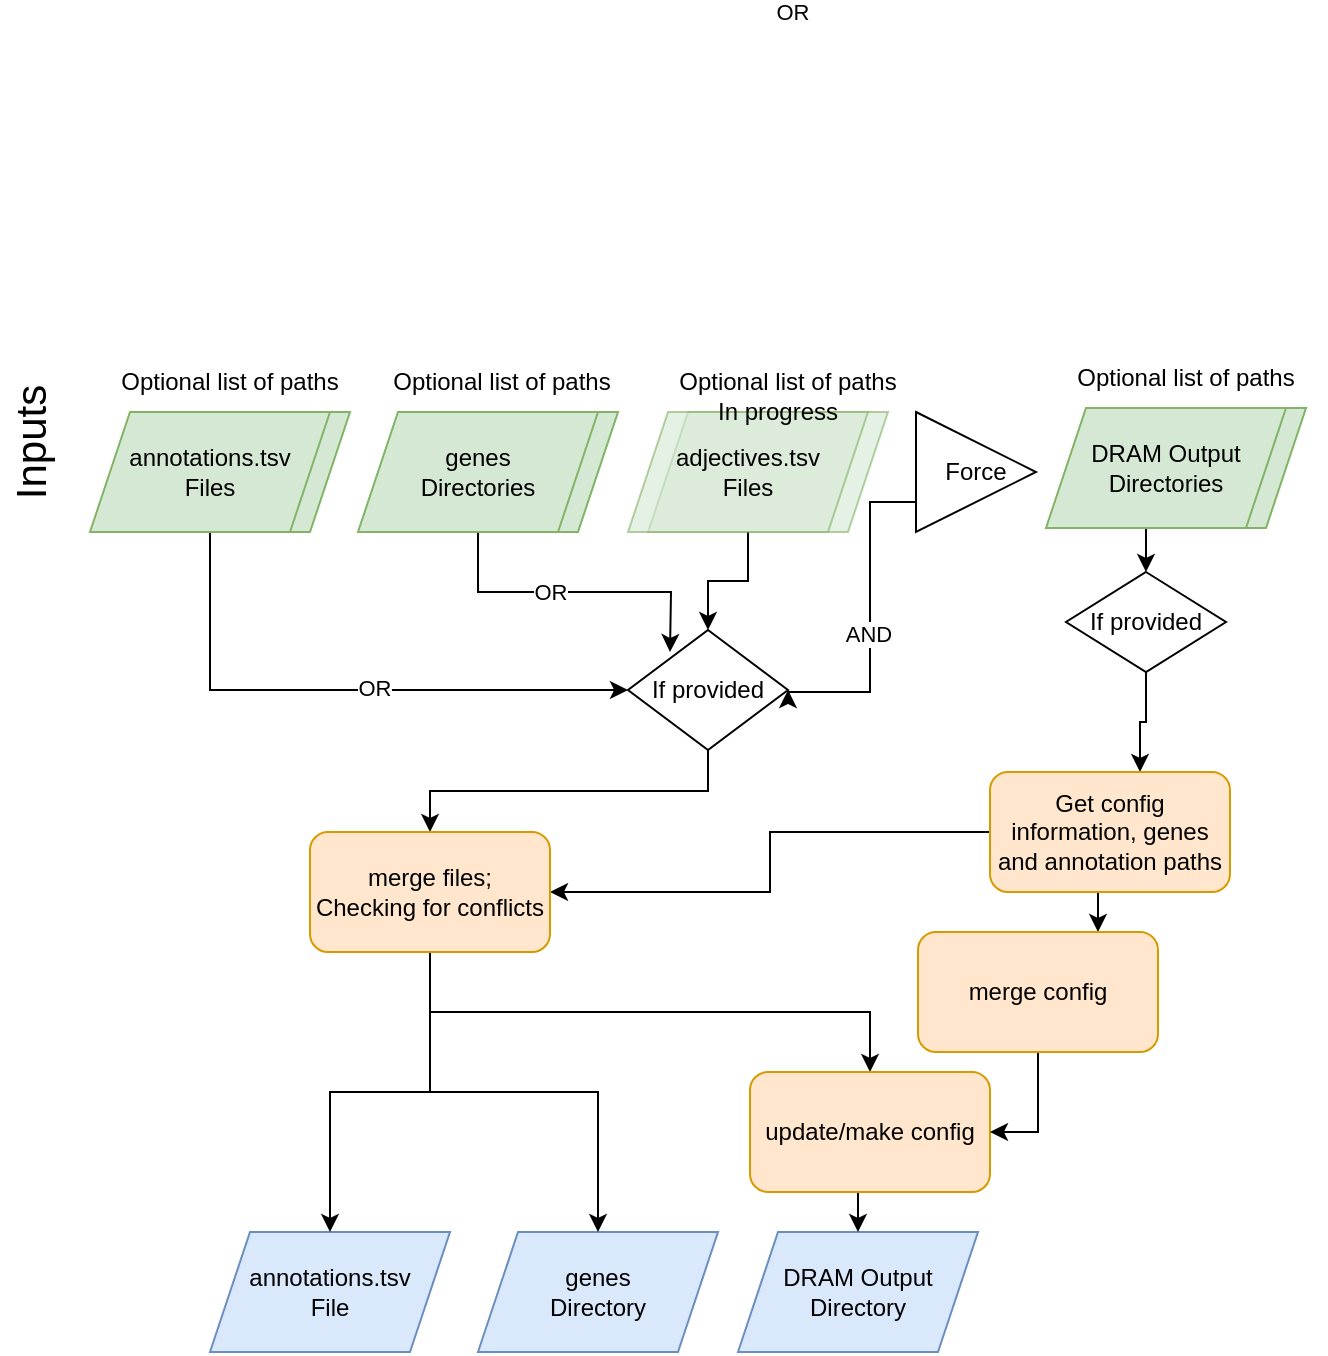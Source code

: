 <mxfile version="21.0.6" type="github">
  <diagram name="Page-1" id="3VVjTzhk1s7mqIIuyEGd">
    <mxGraphModel dx="783" dy="1423" grid="1" gridSize="10" guides="1" tooltips="1" connect="1" arrows="1" fold="1" page="1" pageScale="1" pageWidth="1169" pageHeight="827" math="0" shadow="0">
      <root>
        <mxCell id="0" />
        <mxCell id="1" parent="0" />
        <mxCell id="YDFuvRQ4YUPpPg_3yj8h-2" value="" style="shape=parallelogram;perimeter=parallelogramPerimeter;whiteSpace=wrap;html=1;fixedSize=1;fillColor=#d5e8d4;strokeColor=#82b366;" vertex="1" parent="1">
          <mxGeometry x="90" y="180" width="120" height="60" as="geometry" />
        </mxCell>
        <mxCell id="YDFuvRQ4YUPpPg_3yj8h-33" style="edgeStyle=orthogonalEdgeStyle;rounded=0;orthogonalLoop=1;jettySize=auto;html=1;exitX=0.5;exitY=1;exitDx=0;exitDy=0;entryX=0;entryY=0.5;entryDx=0;entryDy=0;" edge="1" parent="1" source="YDFuvRQ4YUPpPg_3yj8h-3" target="YDFuvRQ4YUPpPg_3yj8h-32">
          <mxGeometry relative="1" as="geometry" />
        </mxCell>
        <mxCell id="YDFuvRQ4YUPpPg_3yj8h-40" value="&lt;div&gt;OR&lt;br&gt;&lt;/div&gt;" style="edgeLabel;html=1;align=center;verticalAlign=middle;resizable=0;points=[];" vertex="1" connectable="0" parent="YDFuvRQ4YUPpPg_3yj8h-33">
          <mxGeometry x="0.114" y="1" relative="1" as="geometry">
            <mxPoint as="offset" />
          </mxGeometry>
        </mxCell>
        <mxCell id="YDFuvRQ4YUPpPg_3yj8h-3" value="&lt;div&gt;annotations.tsv&lt;/div&gt;&lt;div&gt;Files&lt;br&gt;&lt;/div&gt;" style="shape=parallelogram;perimeter=parallelogramPerimeter;whiteSpace=wrap;html=1;fixedSize=1;fillColor=#d5e8d4;strokeColor=#82b366;" vertex="1" parent="1">
          <mxGeometry x="80" y="180" width="120" height="60" as="geometry" />
        </mxCell>
        <mxCell id="YDFuvRQ4YUPpPg_3yj8h-5" value="Optional list of paths" style="text;html=1;strokeColor=none;fillColor=none;align=center;verticalAlign=middle;whiteSpace=wrap;rounded=0;" vertex="1" parent="1">
          <mxGeometry x="80" y="150" width="140" height="30" as="geometry" />
        </mxCell>
        <mxCell id="YDFuvRQ4YUPpPg_3yj8h-6" value="" style="shape=parallelogram;perimeter=parallelogramPerimeter;whiteSpace=wrap;html=1;fixedSize=1;fillColor=#d5e8d4;strokeColor=#82b366;" vertex="1" parent="1">
          <mxGeometry x="224" y="180" width="120" height="60" as="geometry" />
        </mxCell>
        <mxCell id="YDFuvRQ4YUPpPg_3yj8h-34" style="edgeStyle=orthogonalEdgeStyle;rounded=0;orthogonalLoop=1;jettySize=auto;html=1;exitX=0.5;exitY=1;exitDx=0;exitDy=0;" edge="1" parent="1" source="YDFuvRQ4YUPpPg_3yj8h-7">
          <mxGeometry relative="1" as="geometry">
            <mxPoint x="370" y="300" as="targetPoint" />
          </mxGeometry>
        </mxCell>
        <mxCell id="YDFuvRQ4YUPpPg_3yj8h-39" value="OR" style="edgeLabel;html=1;align=center;verticalAlign=middle;resizable=0;points=[];" vertex="1" connectable="0" parent="YDFuvRQ4YUPpPg_3yj8h-34">
          <mxGeometry x="-0.526" relative="1" as="geometry">
            <mxPoint x="29" as="offset" />
          </mxGeometry>
        </mxCell>
        <mxCell id="YDFuvRQ4YUPpPg_3yj8h-7" value="&lt;div&gt;genes&lt;br&gt;&lt;/div&gt;&lt;div&gt;Directories&lt;br&gt;&lt;/div&gt;" style="shape=parallelogram;perimeter=parallelogramPerimeter;whiteSpace=wrap;html=1;fixedSize=1;fillColor=#d5e8d4;strokeColor=#82b366;" vertex="1" parent="1">
          <mxGeometry x="214" y="180" width="120" height="60" as="geometry" />
        </mxCell>
        <mxCell id="YDFuvRQ4YUPpPg_3yj8h-8" value="Optional list of paths" style="text;html=1;strokeColor=none;fillColor=none;align=center;verticalAlign=middle;whiteSpace=wrap;rounded=0;" vertex="1" parent="1">
          <mxGeometry x="216" y="150" width="140" height="30" as="geometry" />
        </mxCell>
        <mxCell id="YDFuvRQ4YUPpPg_3yj8h-9" value="" style="shape=parallelogram;perimeter=parallelogramPerimeter;whiteSpace=wrap;html=1;fixedSize=1;fillColor=#d5e8d4;strokeColor=#82b366;" vertex="1" parent="1">
          <mxGeometry x="568" y="178" width="120" height="60" as="geometry" />
        </mxCell>
        <mxCell id="YDFuvRQ4YUPpPg_3yj8h-43" style="edgeStyle=orthogonalEdgeStyle;rounded=0;orthogonalLoop=1;jettySize=auto;html=1;exitX=0.5;exitY=1;exitDx=0;exitDy=0;entryX=0.5;entryY=0;entryDx=0;entryDy=0;" edge="1" parent="1" source="YDFuvRQ4YUPpPg_3yj8h-10" target="YDFuvRQ4YUPpPg_3yj8h-17">
          <mxGeometry relative="1" as="geometry" />
        </mxCell>
        <mxCell id="YDFuvRQ4YUPpPg_3yj8h-10" value="DRAM Output Directories" style="shape=parallelogram;perimeter=parallelogramPerimeter;whiteSpace=wrap;html=1;fixedSize=1;fillColor=#d5e8d4;strokeColor=#82b366;" vertex="1" parent="1">
          <mxGeometry x="558" y="178" width="120" height="60" as="geometry" />
        </mxCell>
        <mxCell id="YDFuvRQ4YUPpPg_3yj8h-11" value="Optional list of paths" style="text;html=1;strokeColor=none;fillColor=none;align=center;verticalAlign=middle;whiteSpace=wrap;rounded=0;" vertex="1" parent="1">
          <mxGeometry x="558" y="148" width="140" height="30" as="geometry" />
        </mxCell>
        <mxCell id="YDFuvRQ4YUPpPg_3yj8h-12" value="&lt;font style=&quot;font-size: 13px;&quot;&gt;&lt;font style=&quot;font-size: 14px;&quot;&gt;&lt;font style=&quot;font-size: 15px;&quot;&gt;&lt;font style=&quot;font-size: 16px;&quot;&gt;&lt;font style=&quot;font-size: 17px;&quot;&gt;&lt;font style=&quot;font-size: 18px;&quot;&gt;&lt;font style=&quot;font-size: 19px;&quot;&gt;&lt;font style=&quot;font-size: 20px;&quot;&gt;&lt;font style=&quot;font-size: 21px;&quot;&gt;Inputs&lt;/font&gt;&lt;/font&gt;&lt;/font&gt;&lt;/font&gt;&lt;/font&gt;&lt;/font&gt;&lt;/font&gt;&lt;/font&gt;&lt;/font&gt;" style="text;html=1;strokeColor=none;fillColor=none;align=center;verticalAlign=middle;whiteSpace=wrap;rounded=0;rotation=-90;" vertex="1" parent="1">
          <mxGeometry x="-20" y="180" width="140" height="30" as="geometry" />
        </mxCell>
        <mxCell id="YDFuvRQ4YUPpPg_3yj8h-13" value="" style="shape=parallelogram;perimeter=parallelogramPerimeter;whiteSpace=wrap;html=1;fixedSize=1;fillColor=#d5e8d4;strokeColor=#82b366;opacity=60;" vertex="1" parent="1">
          <mxGeometry x="359" y="180" width="120" height="60" as="geometry" />
        </mxCell>
        <mxCell id="YDFuvRQ4YUPpPg_3yj8h-35" style="edgeStyle=orthogonalEdgeStyle;rounded=0;orthogonalLoop=1;jettySize=auto;html=1;exitX=0.5;exitY=1;exitDx=0;exitDy=0;entryX=0.5;entryY=0;entryDx=0;entryDy=0;" edge="1" parent="1" source="YDFuvRQ4YUPpPg_3yj8h-14" target="YDFuvRQ4YUPpPg_3yj8h-32">
          <mxGeometry relative="1" as="geometry" />
        </mxCell>
        <mxCell id="YDFuvRQ4YUPpPg_3yj8h-38" value="OR" style="edgeLabel;html=1;align=center;verticalAlign=middle;resizable=0;points=[];" vertex="1" connectable="0" parent="YDFuvRQ4YUPpPg_3yj8h-35">
          <mxGeometry x="-0.333" y="3" relative="1" as="geometry">
            <mxPoint x="19" y="-283" as="offset" />
          </mxGeometry>
        </mxCell>
        <mxCell id="YDFuvRQ4YUPpPg_3yj8h-14" value="&lt;div&gt;adjectives.tsv&lt;/div&gt;&lt;div&gt;Files&lt;br&gt;&lt;/div&gt;" style="shape=parallelogram;perimeter=parallelogramPerimeter;whiteSpace=wrap;html=1;fixedSize=1;fillColor=#d5e8d4;strokeColor=#82b366;opacity=60;" vertex="1" parent="1">
          <mxGeometry x="349" y="180" width="120" height="60" as="geometry" />
        </mxCell>
        <mxCell id="YDFuvRQ4YUPpPg_3yj8h-15" value="Optional list of paths" style="text;html=1;strokeColor=none;fillColor=none;align=center;verticalAlign=middle;whiteSpace=wrap;rounded=0;opacity=60;" vertex="1" parent="1">
          <mxGeometry x="359" y="150" width="140" height="30" as="geometry" />
        </mxCell>
        <mxCell id="YDFuvRQ4YUPpPg_3yj8h-16" value="In progress" style="text;html=1;strokeColor=none;fillColor=none;align=center;verticalAlign=middle;whiteSpace=wrap;rounded=0;opacity=60;" vertex="1" parent="1">
          <mxGeometry x="354" y="165" width="140" height="30" as="geometry" />
        </mxCell>
        <mxCell id="YDFuvRQ4YUPpPg_3yj8h-44" style="edgeStyle=orthogonalEdgeStyle;rounded=0;orthogonalLoop=1;jettySize=auto;html=1;exitX=0.5;exitY=1;exitDx=0;exitDy=0;entryX=0.625;entryY=0;entryDx=0;entryDy=0;entryPerimeter=0;" edge="1" parent="1" source="YDFuvRQ4YUPpPg_3yj8h-17" target="YDFuvRQ4YUPpPg_3yj8h-19">
          <mxGeometry relative="1" as="geometry" />
        </mxCell>
        <mxCell id="YDFuvRQ4YUPpPg_3yj8h-17" value="If provided" style="rhombus;whiteSpace=wrap;html=1;" vertex="1" parent="1">
          <mxGeometry x="568" y="260" width="80" height="50" as="geometry" />
        </mxCell>
        <mxCell id="YDFuvRQ4YUPpPg_3yj8h-41" style="edgeStyle=orthogonalEdgeStyle;rounded=0;orthogonalLoop=1;jettySize=auto;html=1;exitX=0.5;exitY=1;exitDx=0;exitDy=0;entryX=1;entryY=0.5;entryDx=0;entryDy=0;" edge="1" parent="1" source="YDFuvRQ4YUPpPg_3yj8h-18" target="YDFuvRQ4YUPpPg_3yj8h-32">
          <mxGeometry relative="1" as="geometry">
            <Array as="points">
              <mxPoint x="470" y="225" />
              <mxPoint x="470" y="320" />
            </Array>
          </mxGeometry>
        </mxCell>
        <mxCell id="YDFuvRQ4YUPpPg_3yj8h-42" value="&lt;div&gt;AND&lt;/div&gt;" style="edgeLabel;html=1;align=center;verticalAlign=middle;resizable=0;points=[];" vertex="1" connectable="0" parent="YDFuvRQ4YUPpPg_3yj8h-41">
          <mxGeometry x="-0.153" relative="1" as="geometry">
            <mxPoint x="-1" y="38" as="offset" />
          </mxGeometry>
        </mxCell>
        <mxCell id="YDFuvRQ4YUPpPg_3yj8h-18" value="Force" style="triangle;whiteSpace=wrap;html=1;" vertex="1" parent="1">
          <mxGeometry x="493" y="180" width="60" height="60" as="geometry" />
        </mxCell>
        <mxCell id="YDFuvRQ4YUPpPg_3yj8h-49" style="edgeStyle=orthogonalEdgeStyle;rounded=0;orthogonalLoop=1;jettySize=auto;html=1;exitX=0;exitY=0.5;exitDx=0;exitDy=0;" edge="1" parent="1" source="YDFuvRQ4YUPpPg_3yj8h-19" target="YDFuvRQ4YUPpPg_3yj8h-45">
          <mxGeometry relative="1" as="geometry" />
        </mxCell>
        <mxCell id="YDFuvRQ4YUPpPg_3yj8h-54" style="edgeStyle=orthogonalEdgeStyle;rounded=0;orthogonalLoop=1;jettySize=auto;html=1;exitX=0.5;exitY=1;exitDx=0;exitDy=0;entryX=0.75;entryY=0;entryDx=0;entryDy=0;" edge="1" parent="1" source="YDFuvRQ4YUPpPg_3yj8h-19" target="YDFuvRQ4YUPpPg_3yj8h-53">
          <mxGeometry relative="1" as="geometry" />
        </mxCell>
        <mxCell id="YDFuvRQ4YUPpPg_3yj8h-19" value="Get config information, genes and annotation paths" style="rounded=1;whiteSpace=wrap;html=1;fillColor=#ffe6cc;strokeColor=#d79b00;" vertex="1" parent="1">
          <mxGeometry x="530" y="360" width="120" height="60" as="geometry" />
        </mxCell>
        <mxCell id="YDFuvRQ4YUPpPg_3yj8h-25" value="&lt;div&gt;annotations.tsv&lt;/div&gt;&lt;div&gt;File&lt;/div&gt;" style="shape=parallelogram;perimeter=parallelogramPerimeter;whiteSpace=wrap;html=1;fixedSize=1;fillColor=#dae8fc;strokeColor=#6c8ebf;" vertex="1" parent="1">
          <mxGeometry x="140" y="590" width="120" height="60" as="geometry" />
        </mxCell>
        <mxCell id="YDFuvRQ4YUPpPg_3yj8h-27" value="&lt;div&gt;genes&lt;br&gt;&lt;/div&gt;&lt;div&gt;Directory&lt;/div&gt;" style="shape=parallelogram;perimeter=parallelogramPerimeter;whiteSpace=wrap;html=1;fixedSize=1;fillColor=#dae8fc;strokeColor=#6c8ebf;" vertex="1" parent="1">
          <mxGeometry x="274" y="590" width="120" height="60" as="geometry" />
        </mxCell>
        <mxCell id="YDFuvRQ4YUPpPg_3yj8h-31" value="DRAM Output Directory" style="shape=parallelogram;perimeter=parallelogramPerimeter;whiteSpace=wrap;html=1;fixedSize=1;fillColor=#dae8fc;strokeColor=#6c8ebf;" vertex="1" parent="1">
          <mxGeometry x="404" y="590" width="120" height="60" as="geometry" />
        </mxCell>
        <mxCell id="YDFuvRQ4YUPpPg_3yj8h-50" style="edgeStyle=orthogonalEdgeStyle;rounded=0;orthogonalLoop=1;jettySize=auto;html=1;exitX=0.5;exitY=1;exitDx=0;exitDy=0;entryX=0.5;entryY=0;entryDx=0;entryDy=0;" edge="1" parent="1" source="YDFuvRQ4YUPpPg_3yj8h-32" target="YDFuvRQ4YUPpPg_3yj8h-45">
          <mxGeometry relative="1" as="geometry" />
        </mxCell>
        <mxCell id="YDFuvRQ4YUPpPg_3yj8h-32" value="If provided" style="rhombus;whiteSpace=wrap;html=1;" vertex="1" parent="1">
          <mxGeometry x="349" y="289" width="80" height="60" as="geometry" />
        </mxCell>
        <mxCell id="YDFuvRQ4YUPpPg_3yj8h-56" style="edgeStyle=orthogonalEdgeStyle;rounded=0;orthogonalLoop=1;jettySize=auto;html=1;exitX=0.5;exitY=1;exitDx=0;exitDy=0;entryX=0.5;entryY=0;entryDx=0;entryDy=0;" edge="1" parent="1" source="YDFuvRQ4YUPpPg_3yj8h-45" target="YDFuvRQ4YUPpPg_3yj8h-48">
          <mxGeometry relative="1" as="geometry" />
        </mxCell>
        <mxCell id="YDFuvRQ4YUPpPg_3yj8h-58" style="edgeStyle=orthogonalEdgeStyle;rounded=0;orthogonalLoop=1;jettySize=auto;html=1;exitX=0.5;exitY=1;exitDx=0;exitDy=0;" edge="1" parent="1" source="YDFuvRQ4YUPpPg_3yj8h-45" target="YDFuvRQ4YUPpPg_3yj8h-25">
          <mxGeometry relative="1" as="geometry" />
        </mxCell>
        <mxCell id="YDFuvRQ4YUPpPg_3yj8h-59" style="edgeStyle=orthogonalEdgeStyle;rounded=0;orthogonalLoop=1;jettySize=auto;html=1;exitX=0.5;exitY=1;exitDx=0;exitDy=0;entryX=0.5;entryY=0;entryDx=0;entryDy=0;" edge="1" parent="1" source="YDFuvRQ4YUPpPg_3yj8h-45" target="YDFuvRQ4YUPpPg_3yj8h-27">
          <mxGeometry relative="1" as="geometry" />
        </mxCell>
        <mxCell id="YDFuvRQ4YUPpPg_3yj8h-45" value="&lt;div&gt;merge files;&lt;/div&gt;&lt;div&gt;Checking for conflicts&lt;br&gt;&lt;/div&gt;" style="rounded=1;whiteSpace=wrap;html=1;fillColor=#ffe6cc;strokeColor=#d79b00;" vertex="1" parent="1">
          <mxGeometry x="190" y="390" width="120" height="60" as="geometry" />
        </mxCell>
        <mxCell id="YDFuvRQ4YUPpPg_3yj8h-57" style="edgeStyle=orthogonalEdgeStyle;rounded=0;orthogonalLoop=1;jettySize=auto;html=1;exitX=0.5;exitY=1;exitDx=0;exitDy=0;entryX=0.5;entryY=0;entryDx=0;entryDy=0;" edge="1" parent="1" source="YDFuvRQ4YUPpPg_3yj8h-48" target="YDFuvRQ4YUPpPg_3yj8h-31">
          <mxGeometry relative="1" as="geometry" />
        </mxCell>
        <mxCell id="YDFuvRQ4YUPpPg_3yj8h-48" value="update/make config" style="rounded=1;whiteSpace=wrap;html=1;fillColor=#ffe6cc;strokeColor=#d79b00;" vertex="1" parent="1">
          <mxGeometry x="410" y="510" width="120" height="60" as="geometry" />
        </mxCell>
        <mxCell id="YDFuvRQ4YUPpPg_3yj8h-55" style="edgeStyle=orthogonalEdgeStyle;rounded=0;orthogonalLoop=1;jettySize=auto;html=1;exitX=0.5;exitY=1;exitDx=0;exitDy=0;entryX=1;entryY=0.5;entryDx=0;entryDy=0;" edge="1" parent="1" source="YDFuvRQ4YUPpPg_3yj8h-53" target="YDFuvRQ4YUPpPg_3yj8h-48">
          <mxGeometry relative="1" as="geometry" />
        </mxCell>
        <mxCell id="YDFuvRQ4YUPpPg_3yj8h-53" value="merge config" style="rounded=1;whiteSpace=wrap;html=1;fillColor=#ffe6cc;strokeColor=#d79b00;" vertex="1" parent="1">
          <mxGeometry x="494" y="440" width="120" height="60" as="geometry" />
        </mxCell>
      </root>
    </mxGraphModel>
  </diagram>
</mxfile>
